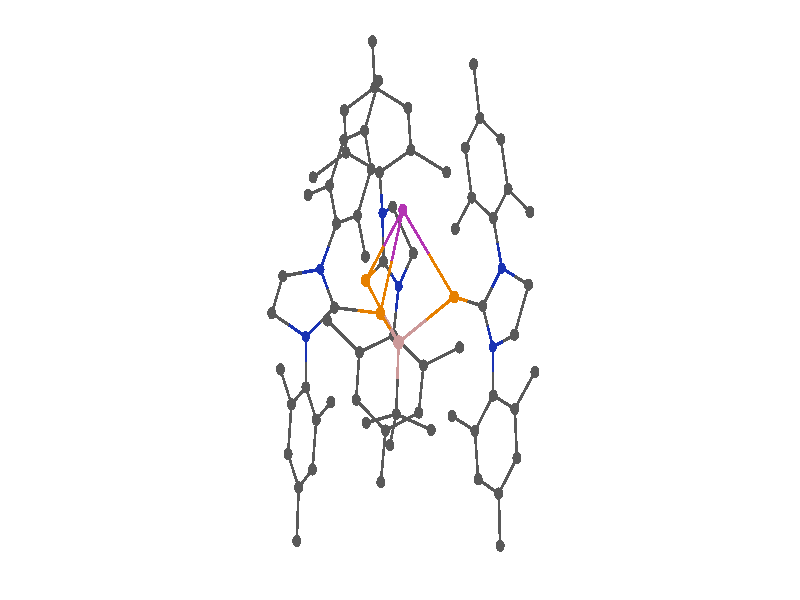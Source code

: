 // 
// Molecular graphics export from VMD 1.9.1
// http://www.ks.uiuc.edu/Research/vmd/
// Requires POV-Ray 3.5 or later
// 
// POV 3.x input script : E:/Users/Kevin Reiter/Documents/GitHub/promotion/daten/cvh/5.pov 
// try povray +W1920 +H1057 -IE:/Users/Kevin Reiter/Documents/GitHub/promotion/daten/cvh/5.pov -OE:/Users/Kevin Reiter/Documents/GitHub/promotion/daten/cvh/5.pov.tga +P +X +A +FT +C
#if (version < 3.5) 
#error "VMD POV3DisplayDevice has been compiled for POV-Ray 3.5 or above.\nPlease upgrade POV-Ray or recompile VMD."
#end 
#declare VMD_clip_on=array[3] {0, 0, 0};
#declare VMD_clip=array[3];
#declare VMD_scaledclip=array[3];
#declare VMD_line_width=0.0020;
#macro VMDC ( C1 )
  texture { pigment { rgbt C1 }}
#end
#macro VMD_point (P1, R1, C1)
  #local T = texture { finish { ambient 1.0 diffuse 0.0 phong 0.0 specular 0.0 } pigment { C1 } }
  #if(VMD_clip_on[2])
  intersection {
    sphere {P1, R1 texture {T} #if(VMD_clip_on[1]) clipped_by {VMD_clip[1]} #end no_shadow}
    VMD_clip[2]
  }
  #else
  sphere {P1, R1 texture {T} #if(VMD_clip_on[1]) clipped_by {VMD_clip[1]} #end no_shadow}
  #end
#end
#macro VMD_line (P1, P2, C1)
  #local T = texture { finish { ambient 1.0 diffuse 0.0 phong 0.0 specular 0.0 } pigment { C1 } }
  #if(VMD_clip_on[2])
  intersection {
    cylinder {P1, P2, VMD_line_width texture {T} #if(VMD_clip_on[1]) clipped_by {VMD_clip[1]} #end no_shadow}
    VMD_clip[2]
  }
  #else
  cylinder {P1, P2, VMD_line_width texture {T} #if(VMD_clip_on[1]) clipped_by {VMD_clip[1]} #end no_shadow}
  #end
#end
#macro VMD_sphere (P1, R1, C1)
  #local T = texture { pigment { C1 } }
  #if(VMD_clip_on[2])
  intersection {
    sphere {P1, R1 texture {T} #if(VMD_clip_on[1]) clipped_by {VMD_clip[1]} #end no_shadow}
    VMD_clip[2]
  }
  #else
  sphere {P1, R1 texture {T} #if(VMD_clip_on[1]) clipped_by {VMD_clip[1]} #end no_shadow}
  #end
#end
#macro VMD_cylinder (P1, P2, R1, C1, O1)
  #local T = texture { pigment { C1 } }
  #if(VMD_clip_on[2])
  intersection {
    cylinder {P1, P2, R1 #if(O1) open #end texture {T} #if(VMD_clip_on[1]) clipped_by {VMD_clip[1]} #end no_shadow}
    VMD_clip[2]
  }
  #else
  cylinder {P1, P2, R1 #if(O1) open #end texture {T} #if(VMD_clip_on[1]) clipped_by {VMD_clip[1]} #end no_shadow}
  #end
#end
#macro VMD_cone (P1, P2, R1, C1)
  #local T = texture { pigment { C1 } }
  #if(VMD_clip_on[2])
  intersection {
    cone {P1, R1, P2, VMD_line_width texture {T} #if(VMD_clip_on[1]) clipped_by {VMD_clip[1]} #end no_shadow}
    VMD_clip[2]
  }
  #else
  cone {P1, R1, P2, VMD_line_width texture {T} #if(VMD_clip_on[1]) clipped_by {VMD_clip[1]} #end no_shadow}
  #end
#end
#macro VMD_triangle (P1, P2, P3, N1, N2, N3, C1)
  #local T = texture { pigment { C1 } }
  smooth_triangle {P1, N1, P2, N2, P3, N3 texture {T} #if(VMD_clip_on[1]) clipped_by {VMD_clip[1]} #end no_shadow}
#end
#macro VMD_tricolor (P1, P2, P3, N1, N2, N3, C1, C2, C3)
  #local NX = P2-P1;
  #local NY = P3-P1;
  #local NZ = vcross(NX, NY);
  #local T = texture { pigment {
    average pigment_map {
      [1 gradient x color_map {[0 rgb 0] [1 C2*3]}]
      [1 gradient y color_map {[0 rgb 0] [1 C3*3]}]
      [1 gradient z color_map {[0 rgb 0] [1 C1*3]}]
    }
    matrix <1.01,0,1,0,1.01,1,0,0,1,-.002,-.002,-1>
    matrix <NX.x,NX.y,NX.z,NY.x,NY.y,NY.z,NZ.x,NZ.y,NZ.z,P1.x,P1.y,P1.z>
  } }
  smooth_triangle {P1, N1, P2, N2, P3, N3 texture {T} #if(VMD_clip_on[1]) clipped_by {VMD_clip[1]} #end no_shadow}
#end
camera {
  orthographic
  location <0.0000, 0.0000, -2.0000>
  look_at <0.0000, 0.0000, 2.0000>
  up <0.0000, 3.0000, 0.0000>
  right <5.4494, 0.0000, 0.0000>
}
light_source { 
  <-0.1000, 0.1000, -1.0000> 
  color rgb<1.000, 1.000, 1.000> 
  parallel 
  point_at <0.0, 0.0, 0.0> 
}
light_source { 
  <1.0000, 2.0000, -0.5000> 
  color rgb<1.000, 1.000, 1.000> 
  parallel 
  point_at <0.0, 0.0, 0.0> 
}
background {
  color rgb<1.000, 1.000, 1.000>
}
#default { texture {
 finish { ambient 0.000 diffuse 0.650 phong 0.1 phong_size 40.000 specular 0.500 }
} }
#declare VMD_line_width=0.0020;
// MoleculeID: 3 ReprID: 0 Beginning CPK
// MoleculeID: 3 ReprID: 0 Beginning VDW
VMD_sphere(<0.0191,0.4499,-0.1161>,0.0318,rgbt<0.700,0.200,0.700,0.000>)
VMD_sphere(<-0.1340,-0.0665,-0.3418>,0.0326,rgbt<0.900,0.500,0.000,0.000>)
VMD_sphere(<0.3686,0.0150,0.0563>,0.0326,rgbt<0.900,0.500,0.000,0.000>)
VMD_sphere(<-0.2338,0.0982,0.2746>,0.0326,rgbt<0.900,0.500,0.000,0.000>)
VMD_sphere(<-0.0097,-0.2126,0.0557>,0.0362,rgbt<0.800,0.600,0.600,0.000>)
VMD_sphere(<-0.4801,0.5719,-0.3991>,0.0307,rgbt<0.350,0.350,0.350,0.000>)
VMD_sphere(<0.4891,0.5121,-0.4617>,0.0307,rgbt<0.350,0.350,0.350,0.000>)
VMD_sphere(<0.0746,0.7495,0.3850>,0.0307,rgbt<0.350,0.350,0.350,0.000>)
VMD_sphere(<-0.3826,0.8012,-0.4463>,0.0307,rgbt<0.350,0.350,0.350,0.000>)
VMD_sphere(<0.4450,0.7617,-0.4557>,0.0307,rgbt<0.350,0.350,0.350,0.000>)
VMD_sphere(<0.0542,0.9601,0.2453>,0.0307,rgbt<0.350,0.350,0.350,0.000>)
VMD_sphere(<-0.6263,0.5263,-0.1744>,0.0307,rgbt<0.350,0.350,0.350,0.000>)
VMD_sphere(<0.3767,0.3553,-0.6533>,0.0307,rgbt<0.350,0.350,0.350,0.000>)
VMD_sphere(<0.3180,0.6391,0.4355>,0.0307,rgbt<0.350,0.350,0.350,0.000>)
VMD_sphere(<-0.4464,-0.0378,-0.3929>,0.0307,rgbt<0.350,0.350,0.350,0.000>)
VMD_sphere(<0.5633,-0.0297,-0.1910>,0.0307,rgbt<0.350,0.350,0.350,0.000>)
VMD_sphere(<-0.1127,0.1931,0.5528>,0.0307,rgbt<0.350,0.350,0.350,0.000>)
VMD_sphere(<-0.0251,-0.5706,0.1484>,0.0307,rgbt<0.350,0.350,0.350,0.000>)
VMD_sphere(<-0.4312,0.3827,-0.5634>,0.0307,rgbt<0.350,0.350,0.350,0.000>)
VMD_sphere(<0.6350,0.4099,-0.2788>,0.0307,rgbt<0.350,0.350,0.350,0.000>)
VMD_sphere(<-0.1390,0.6388,0.4703>,0.0307,rgbt<0.350,0.350,0.350,0.000>)
VMD_sphere(<-0.2415,0.8464,-0.6520>,0.0307,rgbt<0.350,0.350,0.350,0.000>)
VMD_sphere(<0.5436,0.9103,-0.2756>,0.0307,rgbt<0.350,0.350,0.350,0.000>)
VMD_sphere(<-0.1711,1.0630,0.1912>,0.0307,rgbt<0.350,0.350,0.350,0.000>)
VMD_sphere(<-0.5422,0.1538,-0.5247>,0.0280,rgbt<0.100,0.200,0.700,0.000>)
VMD_sphere(<-0.6411,-0.1834,-0.3336>,0.0280,rgbt<0.100,0.200,0.700,0.000>)
VMD_sphere(<0.6935,0.1597,-0.2930>,0.0280,rgbt<0.100,0.200,0.700,0.000>)
VMD_sphere(<0.6323,-0.2348,-0.3166>,0.0280,rgbt<0.100,0.200,0.700,0.000>)
VMD_sphere(<-0.1189,0.4340,0.6248>,0.0280,rgbt<0.100,0.200,0.700,0.000>)
VMD_sphere(<-0.0094,0.0681,0.7433>,0.0280,rgbt<0.100,0.200,0.700,0.000>)
VMD_sphere(<-0.2304,-0.6140,0.3283>,0.0307,rgbt<0.350,0.350,0.350,0.000>)
VMD_sphere(<-0.0696,-0.7255,-0.0762>,0.0307,rgbt<0.350,0.350,0.350,0.000>)
VMD_sphere(<0.2129,-0.6495,0.2648>,0.0307,rgbt<0.350,0.350,0.350,0.000>)
VMD_sphere(<-0.2899,0.4224,-0.7712>,0.0307,rgbt<0.350,0.350,0.350,0.000>)
VMD_sphere(<0.7358,0.5543,-0.0953>,0.0307,rgbt<0.350,0.350,0.350,0.000>)
VMD_sphere(<-0.3677,0.7376,0.4187>,0.0307,rgbt<0.350,0.350,0.350,0.000>)
VMD_sphere(<-0.1971,0.6547,-0.8114>,0.0307,rgbt<0.350,0.350,0.350,0.000>)
VMD_sphere(<-0.1460,1.0962,-0.7032>,0.0307,rgbt<0.350,0.350,0.350,0.000>)
VMD_sphere(<0.6875,0.8029,-0.0970>,0.0307,rgbt<0.350,0.350,0.350,0.000>)
VMD_sphere(<0.5014,1.1793,-0.2785>,0.0307,rgbt<0.350,0.350,0.350,0.000>)
VMD_sphere(<-0.3793,0.9487,0.2791>,0.0307,rgbt<0.350,0.350,0.350,0.000>)
VMD_sphere(<-0.1879,1.2940,0.0480>,0.0307,rgbt<0.350,0.350,0.350,0.000>)
VMD_sphere(<-0.7985,0.1191,-0.5823>,0.0307,rgbt<0.350,0.350,0.350,0.000>)
VMD_sphere(<-0.6407,-0.4367,-0.2897>,0.0307,rgbt<0.350,0.350,0.350,0.000>)
VMD_sphere(<-0.8734,-0.0662,-0.3924>,0.0307,rgbt<0.350,0.350,0.350,0.000>)
VMD_sphere(<0.8755,0.0758,-0.4664>,0.0307,rgbt<0.350,0.350,0.350,0.000>)
VMD_sphere(<0.6344,-0.4778,-0.2325>,0.0307,rgbt<0.350,0.350,0.350,0.000>)
VMD_sphere(<0.7797,-0.1746,-0.5305>,0.0307,rgbt<0.350,0.350,0.350,0.000>)
VMD_sphere(<-0.0499,0.4657,0.8787>,0.0307,rgbt<0.350,0.350,0.350,0.000>)
VMD_sphere(<-0.0450,-0.1783,0.8077>,0.0307,rgbt<0.350,0.350,0.350,0.000>)
VMD_sphere(<0.0900,0.2332,0.9276>,0.0307,rgbt<0.350,0.350,0.350,0.000>)
VMD_sphere(<-0.2353,0.2168,-0.9395>,0.0307,rgbt<0.350,0.350,0.350,0.000>)
VMD_sphere(<0.8851,0.4401,0.1005>,0.0307,rgbt<0.350,0.350,0.350,0.000>)
VMD_sphere(<-0.5923,0.6131,0.5063>,0.0307,rgbt<0.350,0.350,0.350,0.000>)
VMD_sphere(<-0.7394,-0.5213,-0.0709>,0.0307,rgbt<0.350,0.350,0.350,0.000>)
VMD_sphere(<-0.5704,-0.5991,-0.4737>,0.0307,rgbt<0.350,0.350,0.350,0.000>)
VMD_sphere(<0.5104,-0.6535,-0.3686>,0.0307,rgbt<0.350,0.350,0.350,0.000>)
VMD_sphere(<0.7817,-0.5444,-0.0349>,0.0307,rgbt<0.350,0.350,0.350,0.000>)
VMD_sphere(<0.1599,-0.3275,0.8315>,0.0307,rgbt<0.350,0.350,0.350,0.000>)
VMD_sphere(<-0.2768,-0.2616,0.8745>,0.0307,rgbt<0.350,0.350,0.350,0.000>)
VMD_sphere(<-0.7625,-0.7710,-0.0372>,0.0307,rgbt<0.350,0.350,0.350,0.000>)
VMD_sphere(<-0.8144,-0.3469,0.1241>,0.0307,rgbt<0.350,0.350,0.350,0.000>)
VMD_sphere(<-0.5960,-0.8470,-0.4306>,0.0307,rgbt<0.350,0.350,0.350,0.000>)
VMD_sphere(<-0.4702,-0.5107,-0.7100>,0.0307,rgbt<0.350,0.350,0.350,0.000>)
VMD_sphere(<0.5323,-0.8964,-0.3011>,0.0307,rgbt<0.350,0.350,0.350,0.000>)
VMD_sphere(<0.3544,-0.5811,-0.5794>,0.0307,rgbt<0.350,0.350,0.350,0.000>)
VMD_sphere(<0.7967,-0.7894,0.0259>,0.0307,rgbt<0.350,0.350,0.350,0.000>)
VMD_sphere(<0.9194,-0.3591,0.1080>,0.0307,rgbt<0.350,0.350,0.350,0.000>)
VMD_sphere(<0.1285,-0.5628,0.9190>,0.0307,rgbt<0.350,0.350,0.350,0.000>)
VMD_sphere(<0.4064,-0.2369,0.7605>,0.0307,rgbt<0.350,0.350,0.350,0.000>)
VMD_sphere(<-0.2987,-0.4987,0.9599>,0.0307,rgbt<0.350,0.350,0.350,0.000>)
VMD_sphere(<-0.4957,-0.1022,0.8552>,0.0307,rgbt<0.350,0.350,0.350,0.000>)
VMD_sphere(<-0.6902,-0.9369,-0.2136>,0.0307,rgbt<0.350,0.350,0.350,0.000>)
VMD_sphere(<0.6727,-0.9681,-0.1035>,0.0307,rgbt<0.350,0.350,0.350,0.000>)
VMD_sphere(<-0.0991,-0.6527,0.9823>,0.0307,rgbt<0.350,0.350,0.350,0.000>)
VMD_sphere(<-0.7034,-1.2048,-0.1675>,0.0307,rgbt<0.350,0.350,0.350,0.000>)
VMD_sphere(<0.6822,-1.2287,-0.0258>,0.0307,rgbt<0.350,0.350,0.350,0.000>)
VMD_sphere(<-0.1303,-0.9109,1.0624>,0.0307,rgbt<0.350,0.350,0.350,0.000>)
VMD_cylinder(<0.0191135,0.449936,-0.116111>,<-0.0574511,0.191739,-0.228952>0.0090,rgbt<0.700,0.200,0.700,0.000>,1)
VMD_cylinder(<0.0191135,0.449936,-0.116111>,<0.19387,0.232479,-0.0299175>0.0090,rgbt<0.700,0.200,0.700,0.000>,1)
VMD_cylinder(<0.0191135,0.449936,-0.116111>,<-0.10732,0.274054,0.079252>0.0090,rgbt<0.700,0.200,0.700,0.000>,1)
VMD_cylinder(<-0.134016,-0.0664575,-0.341793>,<-0.290209,-0.0521337,-0.367342>0.0090,rgbt<0.900,0.500,0.000,0.000>,1)
VMD_cylinder(<-0.134016,-0.0664575,-0.341793>,<-0.0718438,-0.139527,-0.143065>0.0090,rgbt<0.900,0.500,0.000,0.000>,1)
VMD_cylinder(<-0.134016,-0.0664575,-0.341793>,<-0.0574511,0.191739,-0.228952>0.0090,rgbt<0.900,0.500,0.000,0.000>,1)
VMD_cylinder(<0.368627,0.0150223,0.0562761>,<0.465966,-0.00733648,-0.0673518>0.0090,rgbt<0.900,0.500,0.000,0.000>,1)
VMD_cylinder(<0.368627,0.0150223,0.0562761>,<0.179478,-0.0987876,0.0559698>0.0090,rgbt<0.900,0.500,0.000,0.000>,1)
VMD_cylinder(<0.368627,0.0150223,0.0562761>,<0.19387,0.232479,-0.0299175>0.0090,rgbt<0.900,0.500,0.000,0.000>,1)
VMD_cylinder(<-0.233753,0.0981713,0.274615>,<-0.173249,0.145651,0.413714>0.0090,rgbt<0.900,0.500,0.000,0.000>,1)
VMD_cylinder(<-0.233753,0.0981713,0.274615>,<-0.121713,-0.0572131,0.165139>0.0090,rgbt<0.900,0.500,0.000,0.000>,1)
VMD_cylinder(<-0.233753,0.0981713,0.274615>,<-0.10732,0.274054,0.079252>0.0090,rgbt<0.900,0.500,0.000,0.000>,1)
VMD_cylinder(<-0.00967192,-0.212597,0.0556636>,<-0.0173643,-0.391614,0.102031>0.0090,rgbt<0.800,0.600,0.600,0.000>,1)
VMD_cylinder(<-0.00967192,-0.212597,0.0556636>,<0.179478,-0.0987876,0.0559698>0.0090,rgbt<0.800,0.600,0.600,0.000>,1)
VMD_cylinder(<-0.00967192,-0.212597,0.0556636>,<-0.121713,-0.0572131,0.165139>0.0090,rgbt<0.800,0.600,0.600,0.000>,1)
VMD_cylinder(<-0.00967192,-0.212597,0.0556636>,<-0.0718438,-0.139527,-0.143065>0.0090,rgbt<0.800,0.600,0.600,0.000>,1)
VMD_cylinder(<-0.480085,0.57194,-0.399144>,<-0.431336,0.686546,-0.422723>0.0090,rgbt<0.350,0.350,0.350,0.000>,1)
VMD_cylinder(<-0.480085,0.57194,-0.399144>,<-0.553202,0.549137,-0.286795>0.0090,rgbt<0.350,0.350,0.350,0.000>,1)
VMD_cylinder(<-0.480085,0.57194,-0.399144>,<-0.455662,0.477314,-0.481281>0.0090,rgbt<0.350,0.350,0.350,0.000>,1)
VMD_cylinder(<0.489092,0.512096,-0.46167>,<0.467029,0.636897,-0.458687>0.0090,rgbt<0.350,0.350,0.350,0.000>,1)
VMD_cylinder(<0.489092,0.512096,-0.46167>,<0.432889,0.433688,-0.557479>0.0090,rgbt<0.350,0.350,0.350,0.000>,1)
VMD_cylinder(<0.489092,0.512096,-0.46167>,<0.562056,0.46099,-0.370254>0.0090,rgbt<0.350,0.350,0.350,0.000>,1)
VMD_cylinder(<0.0746419,0.749517,0.384985>,<0.196297,0.694295,0.41022>0.0090,rgbt<0.350,0.350,0.350,0.000>,1)
VMD_cylinder(<0.0746419,0.749517,0.384985>,<0.0644073,0.854803,0.315147>0.0090,rgbt<0.350,0.350,0.350,0.000>,1)
VMD_cylinder(<0.0746419,0.749517,0.384985>,<-0.0321959,0.694141,0.427622>0.0090,rgbt<0.350,0.350,0.350,0.000>,1)
VMD_cylinder(<-0.382587,0.801152,-0.446303>,<-0.431336,0.686546,-0.422723>0.0090,rgbt<0.350,0.350,0.350,0.000>,1)
VMD_cylinder(<-0.382587,0.801152,-0.446303>,<-0.312057,0.823754,-0.549152>0.0090,rgbt<0.350,0.350,0.350,0.000>,1)
VMD_cylinder(<0.444966,0.761699,-0.455705>,<0.467029,0.636897,-0.458687>0.0090,rgbt<0.350,0.350,0.350,0.000>,1)
VMD_cylinder(<0.444966,0.761699,-0.455705>,<0.49427,0.836001,-0.365659>0.0090,rgbt<0.350,0.350,0.350,0.000>,1)
VMD_cylinder(<0.0541726,0.960089,0.24531>,<0.0644073,0.854803,0.315147>0.0090,rgbt<0.350,0.350,0.350,0.000>,1)
VMD_cylinder(<0.0541726,0.960089,0.24531>,<-0.0584584,1.01154,0.218275>0.0090,rgbt<0.350,0.350,0.350,0.000>,1)
VMD_cylinder(<-0.62632,0.526334,-0.174447>,<-0.553202,0.549137,-0.286795>0.0090,rgbt<0.350,0.350,0.350,0.000>,1)
VMD_cylinder(<0.376686,0.35528,-0.653289>,<0.432889,0.433688,-0.557479>0.0090,rgbt<0.350,0.350,0.350,0.000>,1)
VMD_cylinder(<0.317953,0.639072,0.435456>,<0.196297,0.694295,0.41022>0.0090,rgbt<0.350,0.350,0.350,0.000>,1)
VMD_cylinder(<-0.446403,-0.03781,-0.392892>,<-0.290209,-0.0521337,-0.367342>0.0090,rgbt<0.350,0.350,0.350,0.000>,1)
VMD_cylinder(<-0.446403,-0.03781,-0.392892>,<-0.543754,-0.110584,-0.363239>0.0090,rgbt<0.350,0.350,0.350,0.000>,1)
VMD_cylinder(<-0.446403,-0.03781,-0.392892>,<-0.494278,0.0580023,-0.458777>0.0090,rgbt<0.350,0.350,0.350,0.000>,1)
VMD_cylinder(<0.563305,-0.0296953,-0.19098>,<0.597805,-0.132265,-0.253776>0.0090,rgbt<0.350,0.350,0.350,0.000>,1)
VMD_cylinder(<0.563305,-0.0296953,-0.19098>,<0.465966,-0.00733648,-0.0673518>0.0090,rgbt<0.350,0.350,0.350,0.000>,1)
VMD_cylinder(<0.563305,-0.0296953,-0.19098>,<0.628423,0.0650239,-0.241971>0.0090,rgbt<0.350,0.350,0.350,0.000>,1)
VMD_cylinder(<-0.112744,0.193131,0.552812>,<-0.0610939,0.130591,0.648047>0.0090,rgbt<0.350,0.350,0.350,0.000>,1)
VMD_cylinder(<-0.112744,0.193131,0.552812>,<-0.173249,0.145651,0.413714>0.0090,rgbt<0.350,0.350,0.350,0.000>,1)
VMD_cylinder(<-0.112744,0.193131,0.552812>,<-0.115814,0.313578,0.588785>0.0090,rgbt<0.350,0.350,0.350,0.000>,1)
VMD_cylinder(<-0.0250567,-0.57063,0.148399>,<-0.0473408,-0.648088,0.0361062>0.0090,rgbt<0.350,0.350,0.350,0.000>,1)
VMD_cylinder(<-0.0250567,-0.57063,0.148399>,<-0.127738,-0.592297,0.238354>0.0090,rgbt<0.350,0.350,0.350,0.000>,1)
VMD_cylinder(<-0.0250567,-0.57063,0.148399>,<-0.0173643,-0.391614,0.102031>0.0090,rgbt<0.350,0.350,0.350,0.000>,1)
VMD_cylinder(<-0.0250567,-0.57063,0.148399>,<0.093946,-0.61007,0.206611>0.0090,rgbt<0.350,0.350,0.350,0.000>,1)
VMD_cylinder(<-0.43124,0.382689,-0.563418>,<-0.486697,0.268252,-0.54404>0.0090,rgbt<0.350,0.350,0.350,0.000>,1)
VMD_cylinder(<-0.43124,0.382689,-0.563418>,<-0.360574,0.402565,-0.667287>0.0090,rgbt<0.350,0.350,0.350,0.000>,1)
VMD_cylinder(<-0.43124,0.382689,-0.563418>,<-0.455662,0.477314,-0.481281>0.0090,rgbt<0.350,0.350,0.350,0.000>,1)
VMD_cylinder(<0.635021,0.409884,-0.278837>,<0.685424,0.482088,-0.187045>0.0090,rgbt<0.350,0.350,0.350,0.000>,1)
VMD_cylinder(<0.635021,0.409884,-0.278837>,<0.562056,0.46099,-0.370254>0.0090,rgbt<0.350,0.350,0.350,0.000>,1)
VMD_cylinder(<0.635021,0.409884,-0.278837>,<0.664281,0.284813,-0.285899>0.0090,rgbt<0.350,0.350,0.350,0.000>,1)
VMD_cylinder(<-0.139034,0.638765,0.470259>,<-0.128959,0.536395,0.547508>0.0090,rgbt<0.350,0.350,0.350,0.000>,1)
VMD_cylinder(<-0.139034,0.638765,0.470259>,<-0.0321959,0.694141,0.427622>0.0090,rgbt<0.350,0.350,0.350,0.000>,1)
VMD_cylinder(<-0.139034,0.638765,0.470259>,<-0.253359,0.688206,0.44449>0.0090,rgbt<0.350,0.350,0.350,0.000>,1)
VMD_cylinder(<-0.241526,0.846357,-0.652001>,<-0.312057,0.823754,-0.549152>0.0090,rgbt<0.350,0.350,0.350,0.000>,1)
VMD_cylinder(<-0.241526,0.846357,-0.652001>,<-0.193779,0.971293,-0.677576>0.0090,rgbt<0.350,0.350,0.350,0.000>,1)
VMD_cylinder(<-0.241526,0.846357,-0.652001>,<-0.2193,0.750506,-0.731695>0.0090,rgbt<0.350,0.350,0.350,0.000>,1)
VMD_cylinder(<0.543575,0.910304,-0.275613>,<0.49427,0.836001,-0.365659>0.0090,rgbt<0.350,0.350,0.350,0.000>,1)
VMD_cylinder(<0.543575,0.910304,-0.275613>,<0.522489,1.04482,-0.27705>0.0090,rgbt<0.350,0.350,0.350,0.000>,1)
VMD_cylinder(<0.543575,0.910304,-0.275613>,<0.615539,0.856605,-0.186313>0.0090,rgbt<0.350,0.350,0.350,0.000>,1)
VMD_cylinder(<-0.171089,1.06299,0.19124>,<-0.275187,1.00584,0.235183>0.0090,rgbt<0.350,0.350,0.350,0.000>,1)
VMD_cylinder(<-0.171089,1.06299,0.19124>,<-0.179473,1.1785,0.11962>0.0090,rgbt<0.350,0.350,0.350,0.000>,1)
VMD_cylinder(<-0.171089,1.06299,0.19124>,<-0.0584584,1.01154,0.218275>0.0090,rgbt<0.350,0.350,0.350,0.000>,1)
VMD_cylinder(<-0.542154,0.153815,-0.524661>,<-0.670321,0.136447,-0.553488>0.0090,rgbt<0.100,0.200,0.700,0.000>,1)
VMD_cylinder(<-0.542154,0.153815,-0.524661>,<-0.486697,0.268252,-0.54404>0.0090,rgbt<0.100,0.200,0.700,0.000>,1)
VMD_cylinder(<-0.542154,0.153815,-0.524661>,<-0.494278,0.0580023,-0.458777>0.0090,rgbt<0.100,0.200,0.700,0.000>,1)
VMD_cylinder(<-0.641106,-0.183359,-0.333587>,<-0.757237,-0.124779,-0.362978>0.0090,rgbt<0.100,0.200,0.700,0.000>,1)
VMD_cylinder(<-0.641106,-0.183359,-0.333587>,<-0.640901,-0.310012,-0.311652>0.0090,rgbt<0.100,0.200,0.700,0.000>,1)
VMD_cylinder(<-0.641106,-0.183359,-0.333587>,<-0.543754,-0.110584,-0.363239>0.0090,rgbt<0.100,0.200,0.700,0.000>,1)
VMD_cylinder(<0.693542,0.159743,-0.292962>,<0.628423,0.0650239,-0.241971>0.0090,rgbt<0.100,0.200,0.700,0.000>,1)
VMD_cylinder(<0.693542,0.159743,-0.292962>,<0.784538,0.117782,-0.379684>0.0090,rgbt<0.100,0.200,0.700,0.000>,1)
VMD_cylinder(<0.693542,0.159743,-0.292962>,<0.664281,0.284813,-0.285899>0.0090,rgbt<0.100,0.200,0.700,0.000>,1)
VMD_cylinder(<0.632306,-0.234834,-0.316573>,<0.706004,-0.204722,-0.423551>0.0090,rgbt<0.100,0.200,0.700,0.000>,1)
VMD_cylinder(<0.632306,-0.234834,-0.316573>,<0.597805,-0.132265,-0.253776>0.0090,rgbt<0.100,0.200,0.700,0.000>,1)
VMD_cylinder(<0.632306,-0.234834,-0.316573>,<0.633362,-0.356295,-0.274525>0.0090,rgbt<0.100,0.200,0.700,0.000>,1)
VMD_cylinder(<-0.118884,0.434026,0.624758>,<-0.0843843,0.44987,0.75172>0.0090,rgbt<0.100,0.200,0.700,0.000>,1)
VMD_cylinder(<-0.118884,0.434026,0.624758>,<-0.128959,0.536395,0.547508>0.0090,rgbt<0.100,0.200,0.700,0.000>,1)
VMD_cylinder(<-0.118884,0.434026,0.624758>,<-0.115814,0.313578,0.588785>0.0090,rgbt<0.100,0.200,0.700,0.000>,1)
VMD_cylinder(<-0.00944394,0.0680516,0.743282>,<0.0402683,0.150623,0.835426>0.0090,rgbt<0.100,0.200,0.700,0.000>,1)
VMD_cylinder(<-0.00944394,0.0680516,0.743282>,<-0.0610939,0.130591,0.648047>0.0090,rgbt<0.100,0.200,0.700,0.000>,1)
VMD_cylinder(<-0.00944394,0.0680516,0.743282>,<-0.0272263,-0.0551097,0.775499>0.0090,rgbt<0.100,0.200,0.700,0.000>,1)
VMD_cylinder(<-0.230418,-0.613964,0.328309>,<-0.127738,-0.592297,0.238354>0.0090,rgbt<0.350,0.350,0.350,0.000>,1)
VMD_cylinder(<-0.0696248,-0.725546,-0.0761864>,<-0.0473408,-0.648088,0.0361062>0.0090,rgbt<0.350,0.350,0.350,0.000>,1)
VMD_cylinder(<0.212949,-0.649511,0.264823>,<0.093946,-0.61007,0.206611>0.0090,rgbt<0.350,0.350,0.350,0.000>,1)
VMD_cylinder(<-0.289908,0.422441,-0.771156>,<-0.243491,0.538548,-0.791273>0.0090,rgbt<0.350,0.350,0.350,0.000>,1)
VMD_cylinder(<-0.289908,0.422441,-0.771156>,<-0.360574,0.402565,-0.667287>0.0090,rgbt<0.350,0.350,0.350,0.000>,1)
VMD_cylinder(<-0.289908,0.422441,-0.771156>,<-0.262599,0.319606,-0.855339>0.0090,rgbt<0.350,0.350,0.350,0.000>,1)
VMD_cylinder(<0.735827,0.554291,-0.0952519>,<0.810453,0.497212,0.00263838>0.0090,rgbt<0.350,0.350,0.350,0.000>,1)
VMD_cylinder(<0.735827,0.554291,-0.0952519>,<0.711665,0.678599,-0.0961319>0.0090,rgbt<0.350,0.350,0.350,0.000>,1)
VMD_cylinder(<0.735827,0.554291,-0.0952519>,<0.685424,0.482088,-0.187045>0.0090,rgbt<0.350,0.350,0.350,0.000>,1)
VMD_cylinder(<-0.367684,0.737648,0.418721>,<-0.373484,0.843169,0.348923>0.0090,rgbt<0.350,0.350,0.350,0.000>,1)
VMD_cylinder(<-0.367684,0.737648,0.418721>,<-0.479972,0.67536,0.462529>0.0090,rgbt<0.350,0.350,0.350,0.000>,1)
VMD_cylinder(<-0.367684,0.737648,0.418721>,<-0.253359,0.688206,0.44449>0.0090,rgbt<0.350,0.350,0.350,0.000>,1)
VMD_cylinder(<-0.197074,0.654656,-0.811389>,<-0.243491,0.538548,-0.791273>0.0090,rgbt<0.350,0.350,0.350,0.000>,1)
VMD_cylinder(<-0.197074,0.654656,-0.811389>,<-0.2193,0.750506,-0.731695>0.0090,rgbt<0.350,0.350,0.350,0.000>,1)
VMD_cylinder(<-0.146033,1.09623,-0.703152>,<-0.193779,0.971293,-0.677576>0.0090,rgbt<0.350,0.350,0.350,0.000>,1)
VMD_cylinder(<0.687503,0.802906,-0.097012>,<0.711665,0.678599,-0.0961319>0.0090,rgbt<0.350,0.350,0.350,0.000>,1)
VMD_cylinder(<0.687503,0.802906,-0.097012>,<0.615539,0.856605,-0.186313>0.0090,rgbt<0.350,0.350,0.350,0.000>,1)
VMD_cylinder(<0.501402,1.17935,-0.278488>,<0.522489,1.04482,-0.27705>0.0090,rgbt<0.350,0.350,0.350,0.000>,1)
VMD_cylinder(<-0.379284,0.948691,0.279125>,<-0.373484,0.843169,0.348923>0.0090,rgbt<0.350,0.350,0.350,0.000>,1)
VMD_cylinder(<-0.379284,0.948691,0.279125>,<-0.275187,1.00584,0.235183>0.0090,rgbt<0.350,0.350,0.350,0.000>,1)
VMD_cylinder(<-0.187856,1.29401,0.048>,<-0.179473,1.1785,0.11962>0.0090,rgbt<0.350,0.350,0.350,0.000>,1)
VMD_cylinder(<-0.798487,0.11908,-0.582314>,<-0.670321,0.136447,-0.553488>0.0090,rgbt<0.350,0.350,0.350,0.000>,1)
VMD_cylinder(<-0.798487,0.11908,-0.582314>,<-0.835928,0.0264399,-0.487342>0.0090,rgbt<0.350,0.350,0.350,0.000>,1)
VMD_cylinder(<-0.640696,-0.436665,-0.289717>,<-0.605525,-0.517881,-0.381696>0.0090,rgbt<0.350,0.350,0.350,0.000>,1)
VMD_cylinder(<-0.640696,-0.436665,-0.289717>,<-0.690045,-0.478965,-0.18029>0.0090,rgbt<0.350,0.350,0.350,0.000>,1)
VMD_cylinder(<-0.640696,-0.436665,-0.289717>,<-0.640901,-0.310012,-0.311652>0.0090,rgbt<0.350,0.350,0.350,0.000>,1)
VMD_cylinder(<-0.873368,-0.0662,-0.392369>,<-0.757237,-0.124779,-0.362978>0.0090,rgbt<0.350,0.350,0.350,0.000>,1)
VMD_cylinder(<-0.873368,-0.0662,-0.392369>,<-0.835928,0.0264399,-0.487342>0.0090,rgbt<0.350,0.350,0.350,0.000>,1)
VMD_cylinder(<0.875534,0.0758216,-0.466407>,<0.827618,-0.0493939,-0.498468>0.0090,rgbt<0.350,0.350,0.350,0.000>,1)
VMD_cylinder(<0.875534,0.0758216,-0.466407>,<0.784538,0.117782,-0.379684>0.0090,rgbt<0.350,0.350,0.350,0.000>,1)
VMD_cylinder(<0.634418,-0.477757,-0.232478>,<0.708043,-0.511058,-0.133666>0.0090,rgbt<0.350,0.350,0.350,0.000>,1)
VMD_cylinder(<0.634418,-0.477757,-0.232478>,<0.57239,-0.565625,-0.300532>0.0090,rgbt<0.350,0.350,0.350,0.000>,1)
VMD_cylinder(<0.634418,-0.477757,-0.232478>,<0.633362,-0.356295,-0.274525>0.0090,rgbt<0.350,0.350,0.350,0.000>,1)
VMD_cylinder(<0.779701,-0.174609,-0.530529>,<0.706004,-0.204722,-0.423551>0.0090,rgbt<0.350,0.350,0.350,0.000>,1)
VMD_cylinder(<0.779701,-0.174609,-0.530529>,<0.827618,-0.0493939,-0.498468>0.0090,rgbt<0.350,0.350,0.350,0.000>,1)
VMD_cylinder(<-0.0498846,0.465715,0.878683>,<-0.0843843,0.44987,0.75172>0.0090,rgbt<0.350,0.350,0.350,0.000>,1)
VMD_cylinder(<-0.0498846,0.465715,0.878683>,<0.020048,0.349455,0.903126>0.0090,rgbt<0.350,0.350,0.350,0.000>,1)
VMD_cylinder(<-0.0450087,-0.178271,0.807717>,<0.0574292,-0.252861,0.819625>0.0090,rgbt<0.350,0.350,0.350,0.000>,1)
VMD_cylinder(<-0.0450087,-0.178271,0.807717>,<-0.0272263,-0.0551097,0.775499>0.0090,rgbt<0.350,0.350,0.350,0.000>,1)
VMD_cylinder(<-0.0450087,-0.178271,0.807717>,<-0.160929,-0.219956,0.841116>0.0090,rgbt<0.350,0.350,0.350,0.000>,1)
VMD_cylinder(<0.0899805,0.233195,0.92757>,<0.0402683,0.150623,0.835426>0.0090,rgbt<0.350,0.350,0.350,0.000>,1)
VMD_cylinder(<0.0899805,0.233195,0.92757>,<0.020048,0.349455,0.903126>0.0090,rgbt<0.350,0.350,0.350,0.000>,1)
VMD_cylinder(<-0.235291,0.216772,-0.939521>,<-0.262599,0.319606,-0.855339>0.0090,rgbt<0.350,0.350,0.350,0.000>,1)
VMD_cylinder(<0.885078,0.440133,0.100529>,<0.810453,0.497212,0.00263838>0.0090,rgbt<0.350,0.350,0.350,0.000>,1)
VMD_cylinder(<-0.592261,0.613072,0.506337>,<-0.479972,0.67536,0.462529>0.0090,rgbt<0.350,0.350,0.350,0.000>,1)
VMD_cylinder(<-0.739393,-0.521264,-0.0708624>,<-0.690045,-0.478965,-0.18029>0.0090,rgbt<0.350,0.350,0.350,0.000>,1)
VMD_cylinder(<-0.739393,-0.521264,-0.0708624>,<-0.750927,-0.646116,-0.0540074>0.0090,rgbt<0.350,0.350,0.350,0.000>,1)
VMD_cylinder(<-0.739393,-0.521264,-0.0708624>,<-0.776919,-0.434096,0.0266002>0.0090,rgbt<0.350,0.350,0.350,0.000>,1)
VMD_cylinder(<-0.570353,-0.599097,-0.473674>,<-0.583187,-0.72303,-0.452137>0.0090,rgbt<0.350,0.350,0.350,0.000>,1)
VMD_cylinder(<-0.570353,-0.599097,-0.473674>,<-0.520287,-0.554923,-0.59184>0.0090,rgbt<0.350,0.350,0.350,0.000>,1)
VMD_cylinder(<-0.570353,-0.599097,-0.473674>,<-0.605525,-0.517881,-0.381696>0.0090,rgbt<0.350,0.350,0.350,0.000>,1)
VMD_cylinder(<0.510363,-0.653493,-0.368586>,<0.57239,-0.565625,-0.300532>0.0090,rgbt<0.350,0.350,0.350,0.000>,1)
VMD_cylinder(<0.510363,-0.653493,-0.368586>,<0.521317,-0.774931,-0.334851>0.0090,rgbt<0.350,0.350,0.350,0.000>,1)
VMD_cylinder(<0.510363,-0.653493,-0.368586>,<0.432387,-0.617298,-0.474018>0.0090,rgbt<0.350,0.350,0.350,0.000>,1)
VMD_cylinder(<0.781667,-0.544359,-0.0348549>,<0.789161,-0.666871,-0.00448088>0.0090,rgbt<0.350,0.350,0.350,0.000>,1)
VMD_cylinder(<0.781667,-0.544359,-0.0348549>,<0.708043,-0.511058,-0.133666>0.0090,rgbt<0.350,0.350,0.350,0.000>,1)
VMD_cylinder(<0.781667,-0.544359,-0.0348549>,<0.850515,-0.451737,0.0365722>0.0090,rgbt<0.350,0.350,0.350,0.000>,1)
VMD_cylinder(<0.159867,-0.327451,0.831532>,<0.0574292,-0.252861,0.819625>0.0090,rgbt<0.350,0.350,0.350,0.000>,1)
VMD_cylinder(<0.159867,-0.327451,0.831532>,<0.144195,-0.445128,0.875252>0.0090,rgbt<0.350,0.350,0.350,0.000>,1)
VMD_cylinder(<0.159867,-0.327451,0.831532>,<0.283148,-0.282199,0.796037>0.0090,rgbt<0.350,0.350,0.350,0.000>,1)
VMD_cylinder(<-0.27685,-0.26164,0.874515>,<-0.160929,-0.219956,0.841116>0.0090,rgbt<0.350,0.350,0.350,0.000>,1)
VMD_cylinder(<-0.27685,-0.26164,0.874515>,<-0.28777,-0.380159,0.917196>0.0090,rgbt<0.350,0.350,0.350,0.000>,1)
VMD_cylinder(<-0.27685,-0.26164,0.874515>,<-0.386255,-0.181903,0.86486>0.0090,rgbt<0.350,0.350,0.350,0.000>,1)
VMD_cylinder(<-0.76246,-0.770967,-0.0371524>,<-0.750927,-0.646116,-0.0540074>0.0090,rgbt<0.350,0.350,0.350,0.000>,1)
VMD_cylinder(<-0.76246,-0.770967,-0.0371524>,<-0.726314,-0.853948,-0.125364>0.0090,rgbt<0.350,0.350,0.350,0.000>,1)
VMD_cylinder(<-0.814445,-0.346928,0.124063>,<-0.776919,-0.434096,0.0266002>0.0090,rgbt<0.350,0.350,0.350,0.000>,1)
VMD_cylinder(<-0.59602,-0.846962,-0.4306>,<-0.583187,-0.72303,-0.452137>0.0090,rgbt<0.350,0.350,0.350,0.000>,1)
VMD_cylinder(<-0.59602,-0.846962,-0.4306>,<-0.643094,-0.891945,-0.322088>0.0090,rgbt<0.350,0.350,0.350,0.000>,1)
VMD_cylinder(<-0.470221,-0.510749,-0.710006>,<-0.520287,-0.554923,-0.59184>0.0090,rgbt<0.350,0.350,0.350,0.000>,1)
VMD_cylinder(<0.532272,-0.896368,-0.301117>,<0.60248,-0.932228,-0.202331>0.0090,rgbt<0.350,0.350,0.350,0.000>,1)
VMD_cylinder(<0.532272,-0.896368,-0.301117>,<0.521317,-0.774931,-0.334851>0.0090,rgbt<0.350,0.350,0.350,0.000>,1)
VMD_cylinder(<0.354412,-0.581103,-0.57945>,<0.432387,-0.617298,-0.474018>0.0090,rgbt<0.350,0.350,0.350,0.000>,1)
VMD_cylinder(<0.796654,-0.789383,0.0258931>,<0.789161,-0.666871,-0.00448088>0.0090,rgbt<0.350,0.350,0.350,0.000>,1)
VMD_cylinder(<0.796654,-0.789383,0.0258931>,<0.734672,-0.878735,-0.038826>0.0090,rgbt<0.350,0.350,0.350,0.000>,1)
VMD_cylinder(<0.919362,-0.359115,0.107999>,<0.850515,-0.451737,0.0365722>0.0090,rgbt<0.350,0.350,0.350,0.000>,1)
VMD_cylinder(<0.128524,-0.562804,0.918972>,<0.144195,-0.445128,0.875252>0.0090,rgbt<0.350,0.350,0.350,0.000>,1)
VMD_cylinder(<0.128524,-0.562804,0.918972>,<0.0147154,-0.607742,0.950631>0.0090,rgbt<0.350,0.350,0.350,0.000>,1)
VMD_cylinder(<0.406429,-0.236948,0.760542>,<0.283148,-0.282199,0.796037>0.0090,rgbt<0.350,0.350,0.350,0.000>,1)
VMD_cylinder(<-0.298689,-0.498679,0.959877>,<-0.198891,-0.57568,0.971084>0.0090,rgbt<0.350,0.350,0.350,0.000>,1)
VMD_cylinder(<-0.298689,-0.498679,0.959877>,<-0.28777,-0.380159,0.917196>0.0090,rgbt<0.350,0.350,0.350,0.000>,1)
VMD_cylinder(<-0.495661,-0.102165,0.855205>,<-0.386255,-0.181903,0.86486>0.0090,rgbt<0.350,0.350,0.350,0.000>,1)
VMD_cylinder(<-0.690168,-0.936928,-0.213576>,<-0.696806,-1.07088,-0.190553>0.0090,rgbt<0.350,0.350,0.350,0.000>,1)
VMD_cylinder(<-0.690168,-0.936928,-0.213576>,<-0.726314,-0.853948,-0.125364>0.0090,rgbt<0.350,0.350,0.350,0.000>,1)
VMD_cylinder(<-0.690168,-0.936928,-0.213576>,<-0.643094,-0.891945,-0.322088>0.0090,rgbt<0.350,0.350,0.350,0.000>,1)
VMD_cylinder(<0.672689,-0.968087,-0.103545>,<0.677424,-1.09841,-0.064679>0.0090,rgbt<0.350,0.350,0.350,0.000>,1)
VMD_cylinder(<0.672689,-0.968087,-0.103545>,<0.734672,-0.878735,-0.038826>0.0090,rgbt<0.350,0.350,0.350,0.000>,1)
VMD_cylinder(<0.672689,-0.968087,-0.103545>,<0.60248,-0.932228,-0.202331>0.0090,rgbt<0.350,0.350,0.350,0.000>,1)
VMD_cylinder(<-0.0990929,-0.65268,0.98229>,<-0.114674,-0.781796,1.02234>0.0090,rgbt<0.350,0.350,0.350,0.000>,1)
VMD_cylinder(<-0.0990929,-0.65268,0.98229>,<0.0147154,-0.607742,0.950631>0.0090,rgbt<0.350,0.350,0.350,0.000>,1)
VMD_cylinder(<-0.0990929,-0.65268,0.98229>,<-0.198891,-0.57568,0.971084>0.0090,rgbt<0.350,0.350,0.350,0.000>,1)
VMD_cylinder(<-0.703444,-1.20483,-0.167531>,<-0.696806,-1.07088,-0.190553>0.0090,rgbt<0.350,0.350,0.350,0.000>,1)
VMD_cylinder(<0.682159,-1.22874,-0.0258129>,<0.677424,-1.09841,-0.064679>0.0090,rgbt<0.350,0.350,0.350,0.000>,1)
VMD_cylinder(<-0.130256,-0.910912,1.06238>,<-0.114674,-0.781796,1.02234>0.0090,rgbt<0.350,0.350,0.350,0.000>,1)
// End of POV-Ray 3.x generation 
